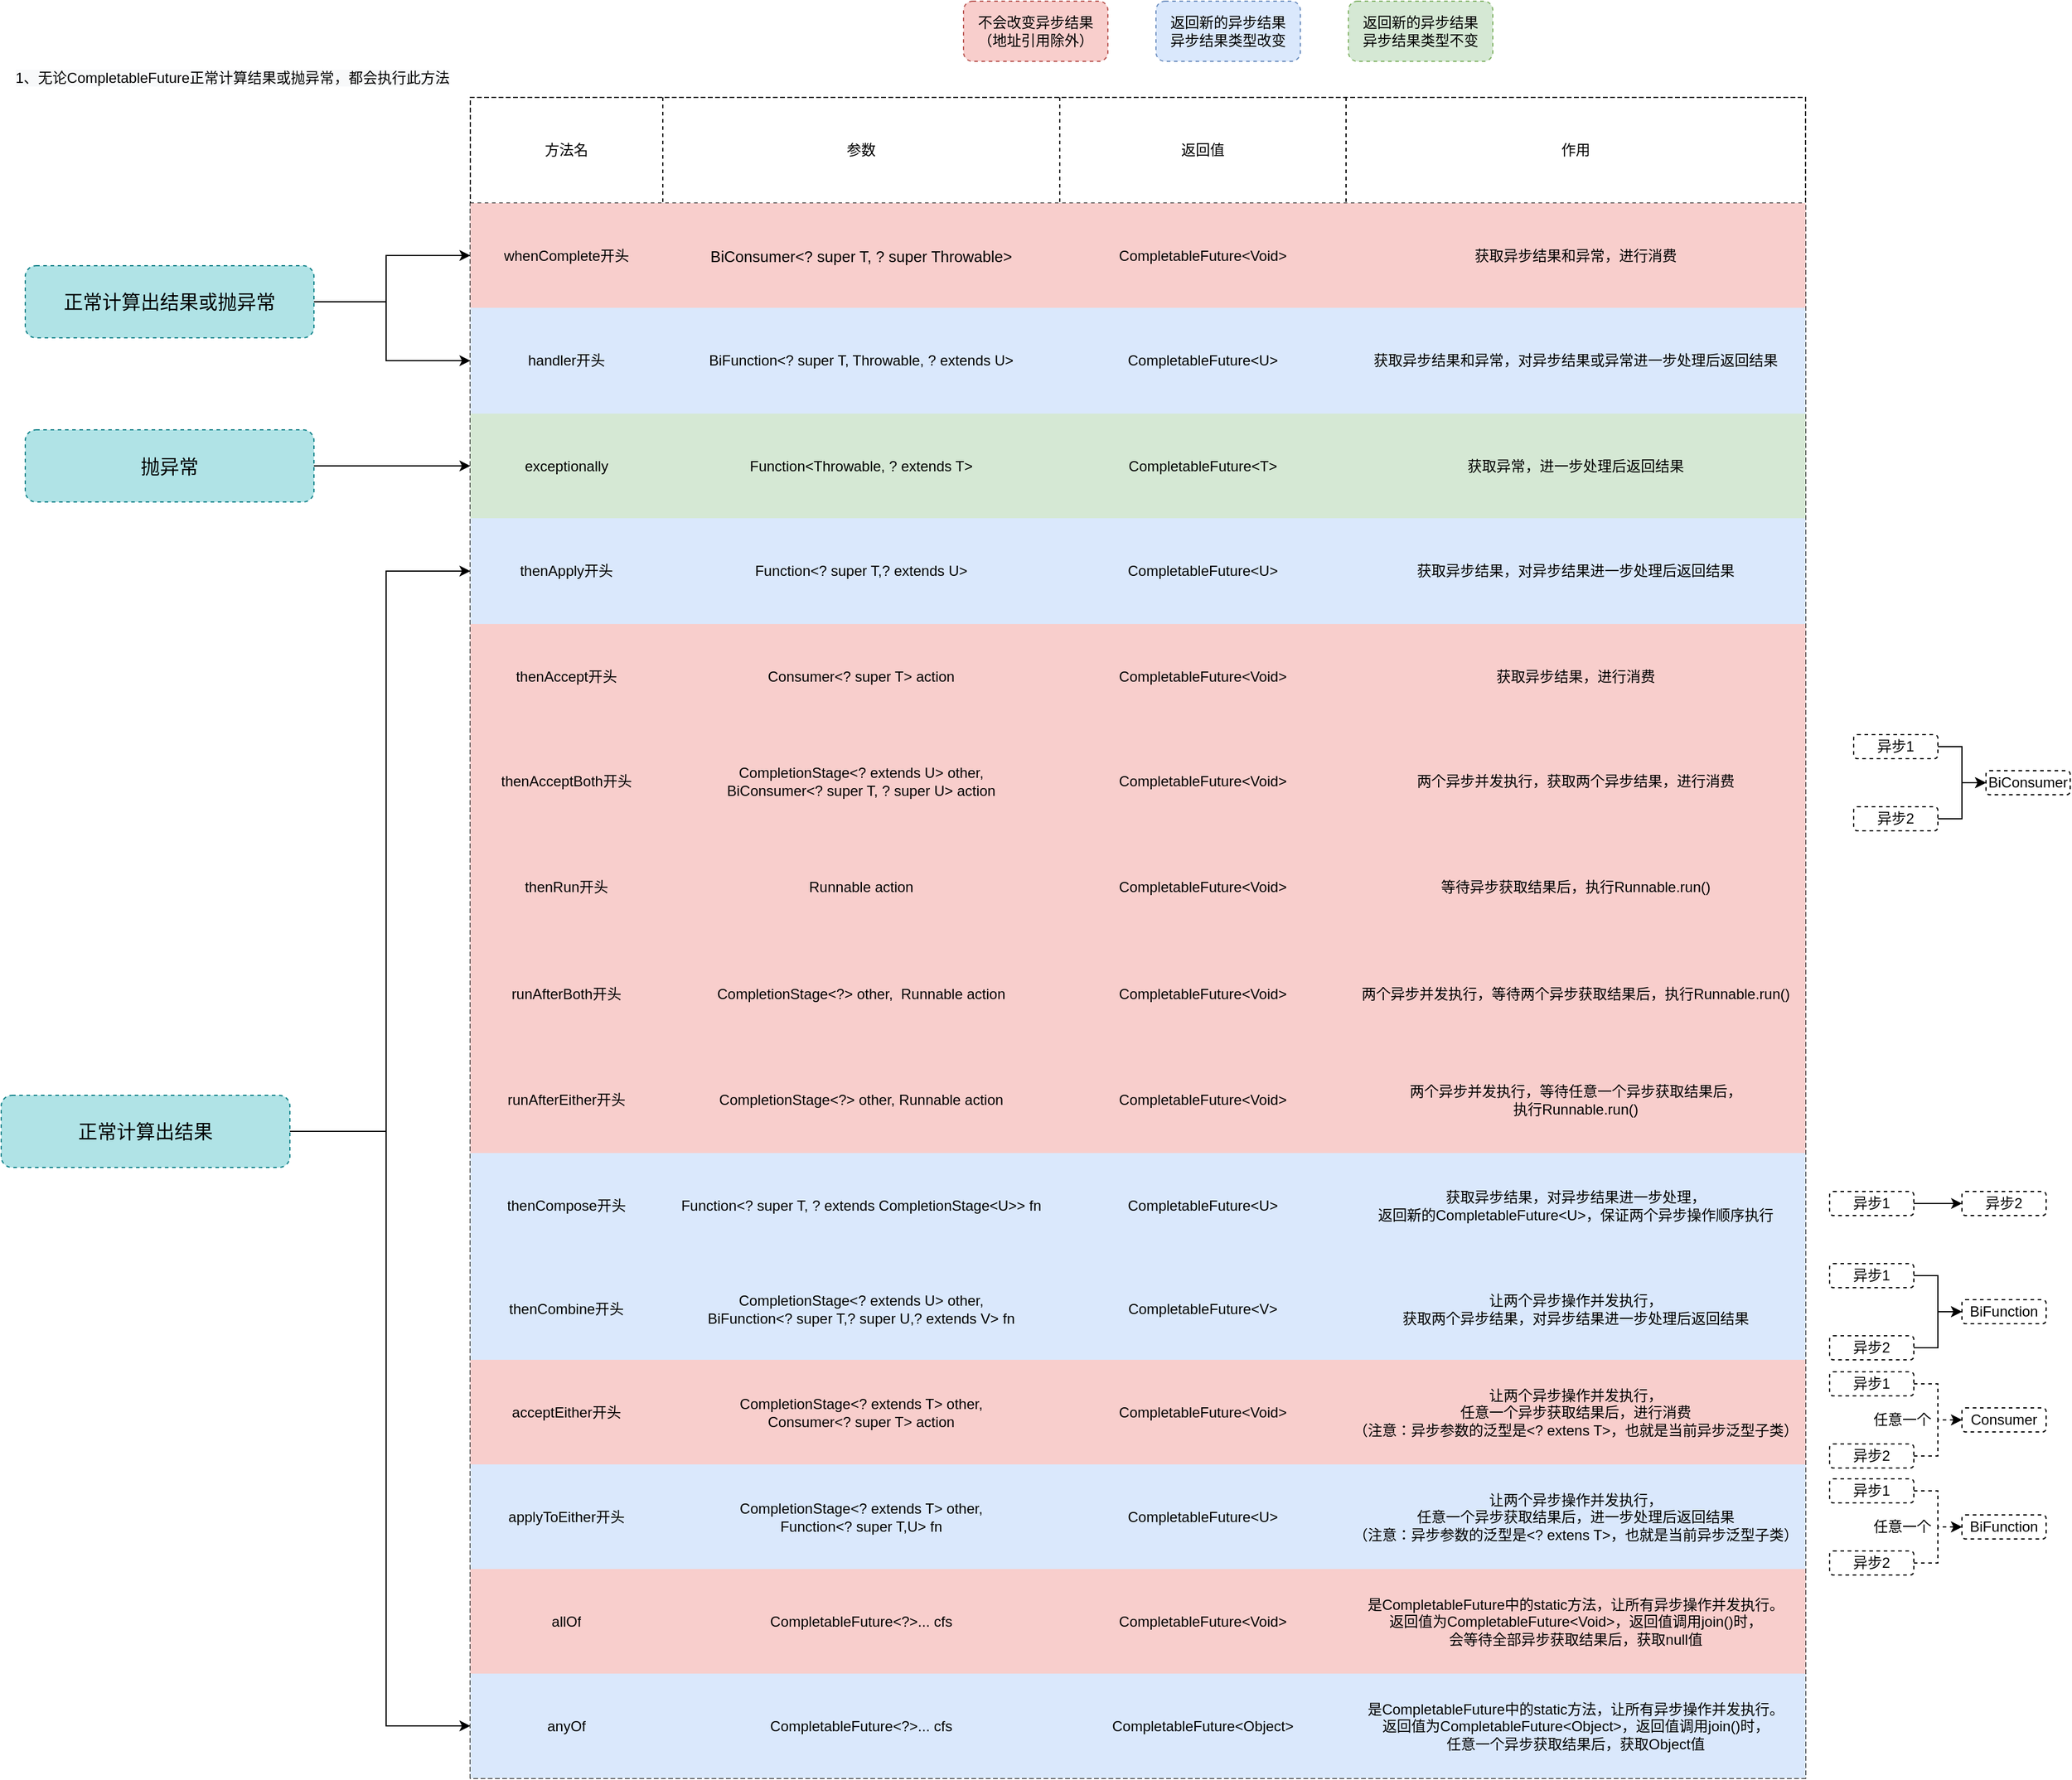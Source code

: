 <mxfile version="13.9.9" type="device"><diagram id="XU5h3LlIK4yDyjTbjw9j" name="第 1 页"><mxGraphModel dx="1865" dy="607" grid="1" gridSize="10" guides="1" tooltips="1" connect="1" arrows="1" fold="1" page="1" pageScale="1" pageWidth="827" pageHeight="1169" math="0" shadow="0"><root><mxCell id="0"/><mxCell id="1" parent="0"/><mxCell id="Uax1iDR4ZQQeGcCHYQV3-1" value="" style="shape=table;html=1;whiteSpace=wrap;startSize=0;container=1;collapsible=0;childLayout=tableLayout;dashed=1;" parent="1" vertex="1"><mxGeometry x="-370" y="110" width="1110" height="1398.0" as="geometry"/></mxCell><mxCell id="Uax1iDR4ZQQeGcCHYQV3-2" value="" style="shape=partialRectangle;html=1;whiteSpace=wrap;collapsible=0;dropTarget=0;pointerEvents=0;fillColor=none;top=0;left=0;bottom=0;right=0;points=[[0,0.5],[1,0.5]];portConstraint=eastwest;" parent="Uax1iDR4ZQQeGcCHYQV3-1" vertex="1"><mxGeometry width="1110" height="88" as="geometry"/></mxCell><mxCell id="Uax1iDR4ZQQeGcCHYQV3-3" value="方法名" style="shape=partialRectangle;html=1;whiteSpace=wrap;connectable=0;overflow=hidden;fillColor=none;top=0;left=0;bottom=0;right=0;" parent="Uax1iDR4ZQQeGcCHYQV3-2" vertex="1"><mxGeometry width="160" height="88" as="geometry"/></mxCell><mxCell id="Uax1iDR4ZQQeGcCHYQV3-4" value="参数" style="shape=partialRectangle;html=1;whiteSpace=wrap;connectable=0;overflow=hidden;fillColor=none;top=0;left=0;bottom=0;right=0;" parent="Uax1iDR4ZQQeGcCHYQV3-2" vertex="1"><mxGeometry x="160" width="330" height="88" as="geometry"/></mxCell><mxCell id="Uax1iDR4ZQQeGcCHYQV3-5" value="返回值" style="shape=partialRectangle;html=1;whiteSpace=wrap;connectable=0;overflow=hidden;fillColor=none;top=0;left=0;bottom=0;right=0;" parent="Uax1iDR4ZQQeGcCHYQV3-2" vertex="1"><mxGeometry x="490" width="238" height="88" as="geometry"/></mxCell><mxCell id="Uax1iDR4ZQQeGcCHYQV3-276" value="作用" style="shape=partialRectangle;html=1;whiteSpace=wrap;connectable=0;overflow=hidden;fillColor=none;top=0;left=0;bottom=0;right=0;" parent="Uax1iDR4ZQQeGcCHYQV3-2" vertex="1"><mxGeometry x="728" width="382" height="88" as="geometry"/></mxCell><mxCell id="Uax1iDR4ZQQeGcCHYQV3-7" value="" style="shape=partialRectangle;html=1;whiteSpace=wrap;collapsible=0;dropTarget=0;pointerEvents=0;fillColor=none;top=0;left=0;bottom=0;right=0;points=[[0,0.5],[1,0.5]];portConstraint=eastwest;" parent="Uax1iDR4ZQQeGcCHYQV3-1" vertex="1"><mxGeometry y="88" width="1110" height="87" as="geometry"/></mxCell><mxCell id="Uax1iDR4ZQQeGcCHYQV3-8" value="whenComplete开头" style="shape=partialRectangle;html=1;whiteSpace=wrap;connectable=0;overflow=hidden;fillColor=#f8cecc;top=0;left=0;bottom=0;right=0;strokeColor=#b85450;" parent="Uax1iDR4ZQQeGcCHYQV3-7" vertex="1"><mxGeometry width="160" height="87" as="geometry"/></mxCell><mxCell id="Uax1iDR4ZQQeGcCHYQV3-9" value="&lt;pre&gt;&lt;span style=&quot;font-size: 12.8px&quot;&gt;&lt;font face=&quot;Helvetica&quot;&gt;BiConsumer&amp;lt;? super T, ? super Throwable&amp;gt;&lt;/font&gt;&lt;/span&gt;&lt;span style=&quot;font-size: 9.6pt&quot;&gt;&lt;br&gt;&lt;/span&gt;&lt;/pre&gt;" style="shape=partialRectangle;html=1;whiteSpace=wrap;connectable=0;overflow=hidden;fillColor=#f8cecc;top=0;left=0;bottom=0;right=0;strokeColor=#b85450;" parent="Uax1iDR4ZQQeGcCHYQV3-7" vertex="1"><mxGeometry x="160" width="330" height="87" as="geometry"/></mxCell><mxCell id="Uax1iDR4ZQQeGcCHYQV3-10" value="CompletableFuture&amp;lt;Void&amp;gt;" style="shape=partialRectangle;html=1;whiteSpace=wrap;connectable=0;overflow=hidden;fillColor=#f8cecc;top=0;left=0;bottom=0;right=0;strokeColor=#b85450;" parent="Uax1iDR4ZQQeGcCHYQV3-7" vertex="1"><mxGeometry x="490" width="238" height="87" as="geometry"/></mxCell><mxCell id="Uax1iDR4ZQQeGcCHYQV3-277" value="获取异步结果和异常，进行消费" style="shape=partialRectangle;html=1;whiteSpace=wrap;connectable=0;overflow=hidden;fillColor=#f8cecc;top=0;left=0;bottom=0;right=0;strokeColor=#b85450;" parent="Uax1iDR4ZQQeGcCHYQV3-7" vertex="1"><mxGeometry x="728" width="382" height="87" as="geometry"/></mxCell><mxCell id="Uax1iDR4ZQQeGcCHYQV3-12" value="" style="shape=partialRectangle;html=1;whiteSpace=wrap;collapsible=0;dropTarget=0;pointerEvents=0;fillColor=none;top=0;left=0;bottom=0;right=0;points=[[0,0.5],[1,0.5]];portConstraint=eastwest;" parent="Uax1iDR4ZQQeGcCHYQV3-1" vertex="1"><mxGeometry y="175" width="1110" height="88" as="geometry"/></mxCell><mxCell id="Uax1iDR4ZQQeGcCHYQV3-13" value="handler开头" style="shape=partialRectangle;html=1;whiteSpace=wrap;connectable=0;overflow=hidden;fillColor=#dae8fc;top=0;left=0;bottom=0;right=0;strokeColor=#6c8ebf;" parent="Uax1iDR4ZQQeGcCHYQV3-12" vertex="1"><mxGeometry width="160" height="88" as="geometry"/></mxCell><mxCell id="Uax1iDR4ZQQeGcCHYQV3-14" value="BiFunction&amp;lt;? super T, Throwable, ? extends U&amp;gt;" style="shape=partialRectangle;html=1;whiteSpace=wrap;connectable=0;overflow=hidden;fillColor=#dae8fc;top=0;left=0;bottom=0;right=0;strokeColor=#6c8ebf;" parent="Uax1iDR4ZQQeGcCHYQV3-12" vertex="1"><mxGeometry x="160" width="330" height="88" as="geometry"/></mxCell><mxCell id="Uax1iDR4ZQQeGcCHYQV3-15" value="CompletableFuture&amp;lt;U&amp;gt;" style="shape=partialRectangle;html=1;whiteSpace=wrap;connectable=0;overflow=hidden;fillColor=#dae8fc;top=0;left=0;bottom=0;right=0;strokeColor=#6c8ebf;" parent="Uax1iDR4ZQQeGcCHYQV3-12" vertex="1"><mxGeometry x="490" width="238" height="88" as="geometry"/></mxCell><mxCell id="Uax1iDR4ZQQeGcCHYQV3-278" value="获取异步结果和异常，对异步结果或异常进一步处理后返回结果" style="shape=partialRectangle;html=1;whiteSpace=wrap;connectable=0;overflow=hidden;fillColor=#dae8fc;top=0;left=0;bottom=0;right=0;strokeColor=#6c8ebf;" parent="Uax1iDR4ZQQeGcCHYQV3-12" vertex="1"><mxGeometry x="728" width="382" height="88" as="geometry"/></mxCell><mxCell id="Uax1iDR4ZQQeGcCHYQV3-17" value="" style="shape=partialRectangle;html=1;whiteSpace=wrap;collapsible=0;dropTarget=0;pointerEvents=0;fillColor=none;top=0;left=0;bottom=0;right=0;points=[[0,0.5],[1,0.5]];portConstraint=eastwest;" parent="Uax1iDR4ZQQeGcCHYQV3-1" vertex="1"><mxGeometry y="263" width="1110" height="87" as="geometry"/></mxCell><mxCell id="Uax1iDR4ZQQeGcCHYQV3-18" value="exceptionally" style="shape=partialRectangle;html=1;whiteSpace=wrap;connectable=0;overflow=hidden;fillColor=#d5e8d4;top=0;left=0;bottom=0;right=0;strokeColor=#82b366;" parent="Uax1iDR4ZQQeGcCHYQV3-17" vertex="1"><mxGeometry width="160" height="87" as="geometry"/></mxCell><mxCell id="Uax1iDR4ZQQeGcCHYQV3-19" value="Function&amp;lt;Throwable, ? extends T&amp;gt;" style="shape=partialRectangle;html=1;whiteSpace=wrap;connectable=0;overflow=hidden;fillColor=#d5e8d4;top=0;left=0;bottom=0;right=0;strokeColor=#82b366;" parent="Uax1iDR4ZQQeGcCHYQV3-17" vertex="1"><mxGeometry x="160" width="330" height="87" as="geometry"/></mxCell><mxCell id="Uax1iDR4ZQQeGcCHYQV3-20" value="CompletableFuture&amp;lt;T&amp;gt;" style="shape=partialRectangle;html=1;whiteSpace=wrap;connectable=0;overflow=hidden;fillColor=#d5e8d4;top=0;left=0;bottom=0;right=0;strokeColor=#82b366;" parent="Uax1iDR4ZQQeGcCHYQV3-17" vertex="1"><mxGeometry x="490" width="238" height="87" as="geometry"/></mxCell><mxCell id="Uax1iDR4ZQQeGcCHYQV3-279" value="&lt;span&gt;获取异常，进一步处理后返回结果&lt;/span&gt;" style="shape=partialRectangle;html=1;whiteSpace=wrap;connectable=0;overflow=hidden;fillColor=#d5e8d4;top=0;left=0;bottom=0;right=0;strokeColor=#82b366;" parent="Uax1iDR4ZQQeGcCHYQV3-17" vertex="1"><mxGeometry x="728" width="382" height="87" as="geometry"/></mxCell><mxCell id="Uax1iDR4ZQQeGcCHYQV3-182" style="shape=partialRectangle;html=1;whiteSpace=wrap;collapsible=0;dropTarget=0;pointerEvents=0;fillColor=none;top=0;left=0;bottom=0;right=0;points=[[0,0.5],[1,0.5]];portConstraint=eastwest;" parent="Uax1iDR4ZQQeGcCHYQV3-1" vertex="1"><mxGeometry y="350" width="1110" height="88" as="geometry"/></mxCell><mxCell id="Uax1iDR4ZQQeGcCHYQV3-184" value="thenApply开头" style="shape=partialRectangle;html=1;whiteSpace=wrap;connectable=0;overflow=hidden;fillColor=#dae8fc;top=0;left=0;bottom=0;right=0;strokeColor=#6c8ebf;" parent="Uax1iDR4ZQQeGcCHYQV3-182" vertex="1"><mxGeometry width="160" height="88" as="geometry"/></mxCell><mxCell id="Uax1iDR4ZQQeGcCHYQV3-185" value="Function&amp;lt;? super T,? extends U&amp;gt;" style="shape=partialRectangle;html=1;whiteSpace=wrap;connectable=0;overflow=hidden;fillColor=#dae8fc;top=0;left=0;bottom=0;right=0;strokeColor=#6c8ebf;" parent="Uax1iDR4ZQQeGcCHYQV3-182" vertex="1"><mxGeometry x="160" width="330" height="88" as="geometry"/></mxCell><mxCell id="Uax1iDR4ZQQeGcCHYQV3-186" value="CompletableFuture&amp;lt;U&amp;gt;" style="shape=partialRectangle;html=1;whiteSpace=wrap;connectable=0;overflow=hidden;fillColor=#dae8fc;top=0;left=0;bottom=0;right=0;strokeColor=#6c8ebf;" parent="Uax1iDR4ZQQeGcCHYQV3-182" vertex="1"><mxGeometry x="490" width="238" height="88" as="geometry"/></mxCell><mxCell id="Uax1iDR4ZQQeGcCHYQV3-280" value="&lt;span&gt;获取异步结果，对异步结果进一步处理后返回结果&lt;/span&gt;" style="shape=partialRectangle;html=1;whiteSpace=wrap;connectable=0;overflow=hidden;fillColor=#dae8fc;top=0;left=0;bottom=0;right=0;strokeColor=#6c8ebf;" parent="Uax1iDR4ZQQeGcCHYQV3-182" vertex="1"><mxGeometry x="728" width="382" height="88" as="geometry"/></mxCell><mxCell id="Uax1iDR4ZQQeGcCHYQV3-188" style="shape=partialRectangle;html=1;whiteSpace=wrap;collapsible=0;dropTarget=0;pointerEvents=0;fillColor=none;top=0;left=0;bottom=0;right=0;points=[[0,0.5],[1,0.5]];portConstraint=eastwest;" parent="Uax1iDR4ZQQeGcCHYQV3-1" vertex="1"><mxGeometry y="438" width="1110" height="87" as="geometry"/></mxCell><mxCell id="Uax1iDR4ZQQeGcCHYQV3-190" value="thenAccept开头" style="shape=partialRectangle;html=1;whiteSpace=wrap;connectable=0;overflow=hidden;fillColor=#f8cecc;top=0;left=0;bottom=0;right=0;strokeColor=#b85450;" parent="Uax1iDR4ZQQeGcCHYQV3-188" vertex="1"><mxGeometry width="160" height="87" as="geometry"/></mxCell><mxCell id="Uax1iDR4ZQQeGcCHYQV3-191" value="Consumer&amp;lt;? super T&amp;gt; action" style="shape=partialRectangle;html=1;whiteSpace=wrap;connectable=0;overflow=hidden;fillColor=#f8cecc;top=0;left=0;bottom=0;right=0;strokeColor=#b85450;" parent="Uax1iDR4ZQQeGcCHYQV3-188" vertex="1"><mxGeometry x="160" width="330" height="87" as="geometry"/></mxCell><mxCell id="Uax1iDR4ZQQeGcCHYQV3-192" value="CompletableFuture&amp;lt;Void&amp;gt;" style="shape=partialRectangle;html=1;whiteSpace=wrap;connectable=0;overflow=hidden;fillColor=#f8cecc;top=0;left=0;bottom=0;right=0;strokeColor=#b85450;" parent="Uax1iDR4ZQQeGcCHYQV3-188" vertex="1"><mxGeometry x="490" width="238" height="87" as="geometry"/></mxCell><mxCell id="Uax1iDR4ZQQeGcCHYQV3-281" value="&lt;span&gt;获取异步结果，进行消费&lt;/span&gt;" style="shape=partialRectangle;html=1;whiteSpace=wrap;connectable=0;overflow=hidden;fillColor=#f8cecc;top=0;left=0;bottom=0;right=0;strokeColor=#b85450;" parent="Uax1iDR4ZQQeGcCHYQV3-188" vertex="1"><mxGeometry x="728" width="382" height="87" as="geometry"/></mxCell><mxCell id="Uax1iDR4ZQQeGcCHYQV3-27" value="" style="shape=partialRectangle;html=1;whiteSpace=wrap;collapsible=0;dropTarget=0;pointerEvents=0;fillColor=none;top=0;left=0;bottom=0;right=0;points=[[0,0.5],[1,0.5]];portConstraint=eastwest;" parent="Uax1iDR4ZQQeGcCHYQV3-1" vertex="1"><mxGeometry y="525" width="1110" height="88" as="geometry"/></mxCell><mxCell id="Uax1iDR4ZQQeGcCHYQV3-28" value="thenAcceptBoth开头" style="shape=partialRectangle;html=1;whiteSpace=wrap;connectable=0;overflow=hidden;fillColor=#f8cecc;top=0;left=0;bottom=0;right=0;strokeColor=#b85450;" parent="Uax1iDR4ZQQeGcCHYQV3-27" vertex="1"><mxGeometry width="160" height="88" as="geometry"/></mxCell><mxCell id="Uax1iDR4ZQQeGcCHYQV3-29" value="CompletionStage&amp;lt;? extends U&amp;gt; other, &lt;br&gt;BiConsumer&amp;lt;? super T, ? super U&amp;gt; action" style="shape=partialRectangle;html=1;whiteSpace=wrap;connectable=0;overflow=hidden;fillColor=#f8cecc;top=0;left=0;bottom=0;right=0;strokeColor=#b85450;" parent="Uax1iDR4ZQQeGcCHYQV3-27" vertex="1"><mxGeometry x="160" width="330" height="88" as="geometry"/></mxCell><mxCell id="Uax1iDR4ZQQeGcCHYQV3-30" value="CompletableFuture&amp;lt;Void&amp;gt;" style="shape=partialRectangle;html=1;whiteSpace=wrap;connectable=0;overflow=hidden;fillColor=#f8cecc;top=0;left=0;bottom=0;right=0;strokeColor=#b85450;" parent="Uax1iDR4ZQQeGcCHYQV3-27" vertex="1"><mxGeometry x="490" width="238" height="88" as="geometry"/></mxCell><mxCell id="Uax1iDR4ZQQeGcCHYQV3-282" value="两个异步并发执行，获取两个异步结果，进行消费" style="shape=partialRectangle;html=1;whiteSpace=wrap;connectable=0;overflow=hidden;fillColor=#f8cecc;top=0;left=0;bottom=0;right=0;strokeColor=#b85450;" parent="Uax1iDR4ZQQeGcCHYQV3-27" vertex="1"><mxGeometry x="728" width="382" height="88" as="geometry"/></mxCell><mxCell id="Uax1iDR4ZQQeGcCHYQV3-37" value="" style="shape=partialRectangle;html=1;whiteSpace=wrap;collapsible=0;dropTarget=0;pointerEvents=0;fillColor=none;top=0;left=0;bottom=0;right=0;points=[[0,0.5],[1,0.5]];portConstraint=eastwest;" parent="Uax1iDR4ZQQeGcCHYQV3-1" vertex="1"><mxGeometry y="613" width="1110" height="88" as="geometry"/></mxCell><mxCell id="Uax1iDR4ZQQeGcCHYQV3-38" value="thenRun开头" style="shape=partialRectangle;html=1;whiteSpace=wrap;connectable=0;overflow=hidden;fillColor=#f8cecc;top=0;left=0;bottom=0;right=0;strokeColor=#b85450;" parent="Uax1iDR4ZQQeGcCHYQV3-37" vertex="1"><mxGeometry width="160" height="88" as="geometry"/></mxCell><mxCell id="Uax1iDR4ZQQeGcCHYQV3-39" value="Runnable action" style="shape=partialRectangle;html=1;whiteSpace=wrap;connectable=0;overflow=hidden;fillColor=#f8cecc;top=0;left=0;bottom=0;right=0;strokeColor=#b85450;" parent="Uax1iDR4ZQQeGcCHYQV3-37" vertex="1"><mxGeometry x="160" width="330" height="88" as="geometry"/></mxCell><mxCell id="Uax1iDR4ZQQeGcCHYQV3-40" value="CompletableFuture&amp;lt;Void&amp;gt;" style="shape=partialRectangle;html=1;whiteSpace=wrap;connectable=0;overflow=hidden;fillColor=#f8cecc;top=0;left=0;bottom=0;right=0;strokeColor=#b85450;" parent="Uax1iDR4ZQQeGcCHYQV3-37" vertex="1"><mxGeometry x="490" width="238" height="88" as="geometry"/></mxCell><mxCell id="Uax1iDR4ZQQeGcCHYQV3-284" value="等待异步获取结果后，执行Runnable.run()" style="shape=partialRectangle;html=1;whiteSpace=wrap;connectable=0;overflow=hidden;fillColor=#f8cecc;top=0;left=0;bottom=0;right=0;strokeColor=#b85450;" parent="Uax1iDR4ZQQeGcCHYQV3-37" vertex="1"><mxGeometry x="728" width="382" height="88" as="geometry"/></mxCell><mxCell id="Uax1iDR4ZQQeGcCHYQV3-891" style="shape=partialRectangle;html=1;whiteSpace=wrap;collapsible=0;dropTarget=0;pointerEvents=0;fillColor=none;top=0;left=0;bottom=0;right=0;points=[[0,0.5],[1,0.5]];portConstraint=eastwest;" parent="Uax1iDR4ZQQeGcCHYQV3-1" vertex="1"><mxGeometry y="701" width="1110" height="89" as="geometry"/></mxCell><mxCell id="Uax1iDR4ZQQeGcCHYQV3-892" value="runAfterBoth开头" style="shape=partialRectangle;html=1;whiteSpace=wrap;connectable=0;overflow=hidden;fillColor=#f8cecc;top=0;left=0;bottom=0;right=0;strokeColor=#b85450;" parent="Uax1iDR4ZQQeGcCHYQV3-891" vertex="1"><mxGeometry width="160" height="89" as="geometry"/></mxCell><mxCell id="Uax1iDR4ZQQeGcCHYQV3-893" value="CompletionStage&amp;lt;?&amp;gt; other,&amp;nbsp; Runnable action" style="shape=partialRectangle;html=1;whiteSpace=wrap;connectable=0;overflow=hidden;fillColor=#f8cecc;top=0;left=0;bottom=0;right=0;strokeColor=#b85450;" parent="Uax1iDR4ZQQeGcCHYQV3-891" vertex="1"><mxGeometry x="160" width="330" height="89" as="geometry"/></mxCell><mxCell id="Uax1iDR4ZQQeGcCHYQV3-894" value="&lt;span&gt;CompletableFuture&amp;lt;Void&amp;gt;&lt;/span&gt;" style="shape=partialRectangle;html=1;whiteSpace=wrap;connectable=0;overflow=hidden;fillColor=#f8cecc;top=0;left=0;bottom=0;right=0;strokeColor=#b85450;" parent="Uax1iDR4ZQQeGcCHYQV3-891" vertex="1"><mxGeometry x="490" width="238" height="89" as="geometry"/></mxCell><mxCell id="Uax1iDR4ZQQeGcCHYQV3-895" value="两个异步并发执行，等待两个异步获取结果后，执行Runnable.run()" style="shape=partialRectangle;html=1;whiteSpace=wrap;connectable=0;overflow=hidden;fillColor=#f8cecc;top=0;left=0;bottom=0;right=0;strokeColor=#b85450;" parent="Uax1iDR4ZQQeGcCHYQV3-891" vertex="1"><mxGeometry x="728" width="382" height="89" as="geometry"/></mxCell><mxCell id="Uax1iDR4ZQQeGcCHYQV3-896" style="shape=partialRectangle;html=1;whiteSpace=wrap;collapsible=0;dropTarget=0;pointerEvents=0;fillColor=none;top=0;left=0;bottom=0;right=0;points=[[0,0.5],[1,0.5]];portConstraint=eastwest;" parent="Uax1iDR4ZQQeGcCHYQV3-1" vertex="1"><mxGeometry y="790" width="1110" height="88" as="geometry"/></mxCell><mxCell id="Uax1iDR4ZQQeGcCHYQV3-897" value="&lt;span&gt;runAfterEither开头&lt;/span&gt;" style="shape=partialRectangle;html=1;whiteSpace=wrap;connectable=0;overflow=hidden;fillColor=#f8cecc;top=0;left=0;bottom=0;right=0;strokeColor=#b85450;" parent="Uax1iDR4ZQQeGcCHYQV3-896" vertex="1"><mxGeometry width="160" height="88" as="geometry"/></mxCell><mxCell id="Uax1iDR4ZQQeGcCHYQV3-898" value="CompletionStage&amp;lt;?&amp;gt; other, Runnable action" style="shape=partialRectangle;html=1;whiteSpace=wrap;connectable=0;overflow=hidden;fillColor=#f8cecc;top=0;left=0;bottom=0;right=0;strokeColor=#b85450;" parent="Uax1iDR4ZQQeGcCHYQV3-896" vertex="1"><mxGeometry x="160" width="330" height="88" as="geometry"/></mxCell><mxCell id="Uax1iDR4ZQQeGcCHYQV3-899" value="&lt;span&gt;CompletableFuture&amp;lt;Void&amp;gt;&lt;/span&gt;" style="shape=partialRectangle;html=1;whiteSpace=wrap;connectable=0;overflow=hidden;fillColor=#f8cecc;top=0;left=0;bottom=0;right=0;strokeColor=#b85450;" parent="Uax1iDR4ZQQeGcCHYQV3-896" vertex="1"><mxGeometry x="490" width="238" height="88" as="geometry"/></mxCell><mxCell id="Uax1iDR4ZQQeGcCHYQV3-900" value="两个异步并发执行，等待任意一个异步获取结果后，&lt;br&gt;执行Runnable.run()" style="shape=partialRectangle;html=1;whiteSpace=wrap;connectable=0;overflow=hidden;fillColor=#f8cecc;top=0;left=0;bottom=0;right=0;strokeColor=#b85450;" parent="Uax1iDR4ZQQeGcCHYQV3-896" vertex="1"><mxGeometry x="728" width="382" height="88" as="geometry"/></mxCell><mxCell id="Uax1iDR4ZQQeGcCHYQV3-22" value="" style="shape=partialRectangle;html=1;whiteSpace=wrap;collapsible=0;dropTarget=0;pointerEvents=0;fillColor=none;top=0;left=0;bottom=0;right=0;points=[[0,0.5],[1,0.5]];portConstraint=eastwest;" parent="Uax1iDR4ZQQeGcCHYQV3-1" vertex="1"><mxGeometry y="878" width="1110" height="87" as="geometry"/></mxCell><mxCell id="Uax1iDR4ZQQeGcCHYQV3-23" value="thenCompose开头" style="shape=partialRectangle;html=1;whiteSpace=wrap;connectable=0;overflow=hidden;fillColor=#dae8fc;top=0;left=0;bottom=0;right=0;strokeColor=#6c8ebf;" parent="Uax1iDR4ZQQeGcCHYQV3-22" vertex="1"><mxGeometry width="160" height="87" as="geometry"/></mxCell><mxCell id="Uax1iDR4ZQQeGcCHYQV3-24" value="Function&amp;lt;? super T, ? extends CompletionStage&amp;lt;U&amp;gt;&amp;gt; fn" style="shape=partialRectangle;html=1;whiteSpace=wrap;connectable=0;overflow=hidden;fillColor=#dae8fc;top=0;left=0;bottom=0;right=0;strokeColor=#6c8ebf;" parent="Uax1iDR4ZQQeGcCHYQV3-22" vertex="1"><mxGeometry x="160" width="330" height="87" as="geometry"/></mxCell><mxCell id="Uax1iDR4ZQQeGcCHYQV3-25" value="CompletableFuture&amp;lt;U&amp;gt;" style="shape=partialRectangle;html=1;whiteSpace=wrap;connectable=0;overflow=hidden;fillColor=#dae8fc;top=0;left=0;bottom=0;right=0;strokeColor=#6c8ebf;" parent="Uax1iDR4ZQQeGcCHYQV3-22" vertex="1"><mxGeometry x="490" width="238" height="87" as="geometry"/></mxCell><mxCell id="Uax1iDR4ZQQeGcCHYQV3-285" value="&lt;span&gt;获取异步结果，对异步结果进一步处理，&lt;br&gt;返回新的CompletableFuture&amp;lt;U&amp;gt;，保证两个异步操作顺序执行&lt;br&gt;&lt;/span&gt;" style="shape=partialRectangle;html=1;whiteSpace=wrap;connectable=0;overflow=hidden;fillColor=#dae8fc;top=0;left=0;bottom=0;right=0;strokeColor=#6c8ebf;" parent="Uax1iDR4ZQQeGcCHYQV3-22" vertex="1"><mxGeometry x="728" width="382" height="87" as="geometry"/></mxCell><mxCell id="Uax1iDR4ZQQeGcCHYQV3-42" value="" style="shape=partialRectangle;html=1;whiteSpace=wrap;collapsible=0;dropTarget=0;pointerEvents=0;fillColor=#dae8fc;top=0;left=0;bottom=0;right=0;points=[[0,0.5],[1,0.5]];portConstraint=eastwest;strokeColor=#6c8ebf;" parent="Uax1iDR4ZQQeGcCHYQV3-1" vertex="1"><mxGeometry y="965" width="1110" height="85" as="geometry"/></mxCell><mxCell id="Uax1iDR4ZQQeGcCHYQV3-43" value="thenCombine开头" style="shape=partialRectangle;html=1;whiteSpace=wrap;connectable=0;overflow=hidden;top=0;left=0;bottom=0;right=0;fillColor=#DAE8FC;strokeWidth=1;strokeColor=none;" parent="Uax1iDR4ZQQeGcCHYQV3-42" vertex="1"><mxGeometry width="160" height="85" as="geometry"/></mxCell><mxCell id="Uax1iDR4ZQQeGcCHYQV3-44" value="CompletionStage&amp;lt;? extends U&amp;gt; other, &lt;br&gt;BiFunction&amp;lt;? super T,? super U,? extends V&amp;gt; fn" style="shape=partialRectangle;html=1;whiteSpace=wrap;connectable=0;overflow=hidden;top=0;left=0;bottom=0;right=0;fillColor=#DAE8FC;strokeColor=#6C8EBF;" parent="Uax1iDR4ZQQeGcCHYQV3-42" vertex="1"><mxGeometry x="160" width="330" height="85" as="geometry"/></mxCell><mxCell id="Uax1iDR4ZQQeGcCHYQV3-45" value="CompletableFuture&lt;span&gt;&amp;lt;V&amp;gt;&lt;/span&gt;" style="shape=partialRectangle;html=1;whiteSpace=wrap;connectable=0;overflow=hidden;top=0;left=0;bottom=0;right=0;fillColor=#DAE8FC;strokeColor=#6C8EBF;" parent="Uax1iDR4ZQQeGcCHYQV3-42" vertex="1"><mxGeometry x="490" width="238" height="85" as="geometry"/></mxCell><mxCell id="Uax1iDR4ZQQeGcCHYQV3-286" value="让两个异步操作并发执行，&lt;br&gt;获取两个异步结果，对异步结果进一步处理后返回结果" style="shape=partialRectangle;html=1;whiteSpace=wrap;connectable=0;overflow=hidden;top=0;left=0;bottom=0;right=0;fillColor=#DAE8FC;strokeColor=#6C8EBF;" parent="Uax1iDR4ZQQeGcCHYQV3-42" vertex="1"><mxGeometry x="728" width="382" height="85" as="geometry"/></mxCell><mxCell id="Uax1iDR4ZQQeGcCHYQV3-47" style="shape=partialRectangle;html=1;whiteSpace=wrap;collapsible=0;dropTarget=0;pointerEvents=0;fillColor=none;top=0;left=0;bottom=0;right=0;points=[[0,0.5],[1,0.5]];portConstraint=eastwest;" parent="Uax1iDR4ZQQeGcCHYQV3-1" vertex="1"><mxGeometry y="1050" width="1110" height="87" as="geometry"/></mxCell><mxCell id="Uax1iDR4ZQQeGcCHYQV3-48" value="acceptEither开头" style="shape=partialRectangle;html=1;whiteSpace=wrap;connectable=0;overflow=hidden;fillColor=#f8cecc;top=0;left=0;bottom=0;right=0;strokeColor=#b85450;" parent="Uax1iDR4ZQQeGcCHYQV3-47" vertex="1"><mxGeometry width="160" height="87" as="geometry"/></mxCell><mxCell id="Uax1iDR4ZQQeGcCHYQV3-49" value="CompletionStage&amp;lt;? extends T&amp;gt; other, &lt;br&gt;Consumer&amp;lt;? super T&amp;gt; action" style="shape=partialRectangle;html=1;whiteSpace=wrap;connectable=0;overflow=hidden;fillColor=#f8cecc;top=0;left=0;bottom=0;right=0;strokeColor=#b85450;" parent="Uax1iDR4ZQQeGcCHYQV3-47" vertex="1"><mxGeometry x="160" width="330" height="87" as="geometry"/></mxCell><mxCell id="Uax1iDR4ZQQeGcCHYQV3-50" value="CompletableFuture&amp;lt;Void&amp;gt;" style="shape=partialRectangle;html=1;whiteSpace=wrap;connectable=0;overflow=hidden;fillColor=#f8cecc;top=0;left=0;bottom=0;right=0;strokeColor=#b85450;" parent="Uax1iDR4ZQQeGcCHYQV3-47" vertex="1"><mxGeometry x="490" width="238" height="87" as="geometry"/></mxCell><mxCell id="Uax1iDR4ZQQeGcCHYQV3-287" value="让两个异步操作并发执行，&lt;br&gt;任意一个异步获取结果后，进行消费&lt;br&gt;（注意：异步参数的泛型是&amp;lt;? extens T&amp;gt;，也就是当前异步泛型子类）" style="shape=partialRectangle;html=1;whiteSpace=wrap;connectable=0;overflow=hidden;fillColor=#f8cecc;top=0;left=0;bottom=0;right=0;strokeColor=#b85450;" parent="Uax1iDR4ZQQeGcCHYQV3-47" vertex="1"><mxGeometry x="728" width="382" height="87" as="geometry"/></mxCell><mxCell id="Uax1iDR4ZQQeGcCHYQV3-863" style="shape=partialRectangle;html=1;whiteSpace=wrap;collapsible=0;dropTarget=0;pointerEvents=0;fillColor=none;top=0;left=0;bottom=0;right=0;points=[[0,0.5],[1,0.5]];portConstraint=eastwest;" parent="Uax1iDR4ZQQeGcCHYQV3-1" vertex="1"><mxGeometry y="1137" width="1110" height="87" as="geometry"/></mxCell><mxCell id="Uax1iDR4ZQQeGcCHYQV3-864" value="applyToEither开头" style="shape=partialRectangle;html=1;whiteSpace=wrap;connectable=0;overflow=hidden;fillColor=#dae8fc;top=0;left=0;bottom=0;right=0;strokeColor=#6c8ebf;" parent="Uax1iDR4ZQQeGcCHYQV3-863" vertex="1"><mxGeometry width="160" height="87" as="geometry"/></mxCell><mxCell id="Uax1iDR4ZQQeGcCHYQV3-865" value="CompletionStage&amp;lt;? extends T&amp;gt; other, &lt;br&gt;Function&amp;lt;? super T,U&amp;gt; fn" style="shape=partialRectangle;html=1;whiteSpace=wrap;connectable=0;overflow=hidden;fillColor=#dae8fc;top=0;left=0;bottom=0;right=0;strokeColor=#6c8ebf;" parent="Uax1iDR4ZQQeGcCHYQV3-863" vertex="1"><mxGeometry x="160" width="330" height="87" as="geometry"/></mxCell><mxCell id="Uax1iDR4ZQQeGcCHYQV3-866" value="CompletableFuture&amp;lt;U&amp;gt;" style="shape=partialRectangle;html=1;whiteSpace=wrap;connectable=0;overflow=hidden;fillColor=#dae8fc;top=0;left=0;bottom=0;right=0;strokeColor=#6c8ebf;" parent="Uax1iDR4ZQQeGcCHYQV3-863" vertex="1"><mxGeometry x="490" width="238" height="87" as="geometry"/></mxCell><mxCell id="Uax1iDR4ZQQeGcCHYQV3-867" value="&lt;span&gt;让两个异步操作并发执行，&lt;/span&gt;&lt;br&gt;&lt;span&gt;任意一个异步获取结果后，进一步处理后返回结果&lt;/span&gt;&lt;br&gt;&lt;span&gt;（注意：异步参数的泛型是&amp;lt;? extens T&amp;gt;，也就是当前异步泛型子类）&lt;/span&gt;" style="shape=partialRectangle;html=1;whiteSpace=wrap;connectable=0;overflow=hidden;fillColor=#dae8fc;top=0;left=0;bottom=0;right=0;strokeColor=#6c8ebf;" parent="Uax1iDR4ZQQeGcCHYQV3-863" vertex="1"><mxGeometry x="728" width="382" height="87" as="geometry"/></mxCell><mxCell id="Uax1iDR4ZQQeGcCHYQV3-901" style="shape=partialRectangle;html=1;whiteSpace=wrap;collapsible=0;dropTarget=0;pointerEvents=0;fillColor=none;top=0;left=0;bottom=0;right=0;points=[[0,0.5],[1,0.5]];portConstraint=eastwest;" parent="Uax1iDR4ZQQeGcCHYQV3-1" vertex="1"><mxGeometry y="1224" width="1110" height="87" as="geometry"/></mxCell><mxCell id="Uax1iDR4ZQQeGcCHYQV3-902" value="allOf" style="shape=partialRectangle;html=1;whiteSpace=wrap;connectable=0;overflow=hidden;fillColor=#f8cecc;top=0;left=0;bottom=0;right=0;strokeColor=#b85450;" parent="Uax1iDR4ZQQeGcCHYQV3-901" vertex="1"><mxGeometry width="160" height="87" as="geometry"/></mxCell><mxCell id="Uax1iDR4ZQQeGcCHYQV3-903" value="CompletableFuture&amp;lt;?&amp;gt;... cfs" style="shape=partialRectangle;html=1;whiteSpace=wrap;connectable=0;overflow=hidden;fillColor=#f8cecc;top=0;left=0;bottom=0;right=0;strokeColor=#b85450;" parent="Uax1iDR4ZQQeGcCHYQV3-901" vertex="1"><mxGeometry x="160" width="330" height="87" as="geometry"/></mxCell><mxCell id="Uax1iDR4ZQQeGcCHYQV3-904" value="&lt;span&gt;CompletableFuture&amp;lt;Void&amp;gt;&lt;/span&gt;" style="shape=partialRectangle;html=1;whiteSpace=wrap;connectable=0;overflow=hidden;fillColor=#f8cecc;top=0;left=0;bottom=0;right=0;strokeColor=#b85450;" parent="Uax1iDR4ZQQeGcCHYQV3-901" vertex="1"><mxGeometry x="490" width="238" height="87" as="geometry"/></mxCell><mxCell id="Uax1iDR4ZQQeGcCHYQV3-905" value="是CompletableFuture中的static方法，让所有异步操作并发执行。&lt;br&gt;返回值为CompletableFuture&amp;lt;Void&amp;gt;，返回值调用join()时，&lt;br&gt;会等待全部异步获取结果后，获取null值" style="shape=partialRectangle;html=1;whiteSpace=wrap;connectable=0;overflow=hidden;fillColor=#f8cecc;top=0;left=0;bottom=0;right=0;strokeColor=#b85450;" parent="Uax1iDR4ZQQeGcCHYQV3-901" vertex="1"><mxGeometry x="728" width="382" height="87" as="geometry"/></mxCell><mxCell id="Uax1iDR4ZQQeGcCHYQV3-906" style="shape=partialRectangle;html=1;whiteSpace=wrap;collapsible=0;dropTarget=0;pointerEvents=0;fillColor=none;top=0;left=0;bottom=0;right=0;points=[[0,0.5],[1,0.5]];portConstraint=eastwest;" parent="Uax1iDR4ZQQeGcCHYQV3-1" vertex="1"><mxGeometry y="1311" width="1110" height="87" as="geometry"/></mxCell><mxCell id="Uax1iDR4ZQQeGcCHYQV3-907" value="anyOf" style="shape=partialRectangle;html=1;whiteSpace=wrap;connectable=0;overflow=hidden;fillColor=#dae8fc;top=0;left=0;bottom=0;right=0;strokeColor=#6c8ebf;" parent="Uax1iDR4ZQQeGcCHYQV3-906" vertex="1"><mxGeometry width="160" height="87" as="geometry"/></mxCell><mxCell id="Uax1iDR4ZQQeGcCHYQV3-908" value="&lt;span&gt;CompletableFuture&amp;lt;?&amp;gt;... cfs&lt;/span&gt;" style="shape=partialRectangle;html=1;whiteSpace=wrap;connectable=0;overflow=hidden;fillColor=#dae8fc;top=0;left=0;bottom=0;right=0;strokeColor=#6c8ebf;" parent="Uax1iDR4ZQQeGcCHYQV3-906" vertex="1"><mxGeometry x="160" width="330" height="87" as="geometry"/></mxCell><mxCell id="Uax1iDR4ZQQeGcCHYQV3-909" value="&lt;span&gt;CompletableFuture&amp;lt;Object&amp;gt;&lt;/span&gt;" style="shape=partialRectangle;html=1;whiteSpace=wrap;connectable=0;overflow=hidden;fillColor=#dae8fc;top=0;left=0;bottom=0;right=0;strokeColor=#6c8ebf;" parent="Uax1iDR4ZQQeGcCHYQV3-906" vertex="1"><mxGeometry x="490" width="238" height="87" as="geometry"/></mxCell><mxCell id="Uax1iDR4ZQQeGcCHYQV3-910" value="&lt;span&gt;是CompletableFuture中的static方法，让所有异步操作并发执行。&lt;/span&gt;&lt;br&gt;&lt;span&gt;返回值为CompletableFuture&amp;lt;Object&amp;gt;，返回值调用join()时，&lt;/span&gt;&lt;br&gt;&lt;span&gt;任意一个异步获取结果后，获取Object值&lt;/span&gt;" style="shape=partialRectangle;html=1;whiteSpace=wrap;connectable=0;overflow=hidden;fillColor=#dae8fc;top=0;left=0;bottom=0;right=0;strokeColor=#6c8ebf;" parent="Uax1iDR4ZQQeGcCHYQV3-906" vertex="1"><mxGeometry x="728" width="382" height="87" as="geometry"/></mxCell><mxCell id="Uax1iDR4ZQQeGcCHYQV3-288" value="&lt;span style=&quot;color: rgb(0, 0, 0); font-family: helvetica; font-size: 12px; font-style: normal; font-weight: 400; letter-spacing: normal; text-align: center; text-indent: 0px; text-transform: none; word-spacing: 0px; background-color: rgb(248, 249, 250); display: inline; float: none;&quot;&gt;1、无论CompletableFuture正常计算结果或抛异常，都会执行此方法&lt;/span&gt;" style="text;whiteSpace=wrap;html=1;" parent="1" vertex="1"><mxGeometry x="-750" y="80" width="390" height="30" as="geometry"/></mxCell><mxCell id="Uax1iDR4ZQQeGcCHYQV3-292" style="edgeStyle=orthogonalEdgeStyle;rounded=0;orthogonalLoop=1;jettySize=auto;html=1;entryX=0;entryY=0.5;entryDx=0;entryDy=0;" parent="1" source="Uax1iDR4ZQQeGcCHYQV3-289" target="Uax1iDR4ZQQeGcCHYQV3-7" edge="1"><mxGeometry relative="1" as="geometry"><Array as="points"><mxPoint x="-440" y="280"/><mxPoint x="-440" y="242"/></Array></mxGeometry></mxCell><mxCell id="Uax1iDR4ZQQeGcCHYQV3-293" style="edgeStyle=orthogonalEdgeStyle;rounded=0;orthogonalLoop=1;jettySize=auto;html=1;entryX=0;entryY=0.5;entryDx=0;entryDy=0;" parent="1" source="Uax1iDR4ZQQeGcCHYQV3-289" target="Uax1iDR4ZQQeGcCHYQV3-12" edge="1"><mxGeometry relative="1" as="geometry"><Array as="points"><mxPoint x="-440" y="280"/><mxPoint x="-440" y="329"/></Array></mxGeometry></mxCell><mxCell id="Uax1iDR4ZQQeGcCHYQV3-289" value="&lt;font style=&quot;font-size: 16px&quot;&gt;正&lt;font style=&quot;font-size: 16px&quot;&gt;常计算出结果或抛异常&lt;/font&gt;&lt;/font&gt;" style="rounded=1;whiteSpace=wrap;html=1;dashed=1;strokeColor=#0e8088;fillColor=#b0e3e6;" parent="1" vertex="1"><mxGeometry x="-740" y="250" width="240" height="60" as="geometry"/></mxCell><mxCell id="Uax1iDR4ZQQeGcCHYQV3-295" style="edgeStyle=orthogonalEdgeStyle;rounded=0;orthogonalLoop=1;jettySize=auto;html=1;entryX=0;entryY=0.5;entryDx=0;entryDy=0;" parent="1" source="Uax1iDR4ZQQeGcCHYQV3-294" target="Uax1iDR4ZQQeGcCHYQV3-17" edge="1"><mxGeometry relative="1" as="geometry"/></mxCell><mxCell id="Uax1iDR4ZQQeGcCHYQV3-294" value="&lt;font style=&quot;font-size: 16px&quot;&gt;抛异常&lt;/font&gt;" style="rounded=1;whiteSpace=wrap;html=1;dashed=1;strokeColor=#0e8088;fillColor=#b0e3e6;" parent="1" vertex="1"><mxGeometry x="-740" y="386.5" width="240" height="60" as="geometry"/></mxCell><mxCell id="Uax1iDR4ZQQeGcCHYQV3-298" style="edgeStyle=orthogonalEdgeStyle;rounded=0;orthogonalLoop=1;jettySize=auto;html=1;entryX=0;entryY=0.5;entryDx=0;entryDy=0;" parent="1" source="Uax1iDR4ZQQeGcCHYQV3-297" target="Uax1iDR4ZQQeGcCHYQV3-182" edge="1"><mxGeometry relative="1" as="geometry"><Array as="points"><mxPoint x="-440" y="970"/><mxPoint x="-440" y="504"/></Array></mxGeometry></mxCell><mxCell id="Uax1iDR4ZQQeGcCHYQV3-1153" style="edgeStyle=orthogonalEdgeStyle;rounded=0;orthogonalLoop=1;jettySize=auto;html=1;entryX=0;entryY=0.5;entryDx=0;entryDy=0;" parent="1" source="Uax1iDR4ZQQeGcCHYQV3-297" target="Uax1iDR4ZQQeGcCHYQV3-906" edge="1"><mxGeometry relative="1" as="geometry"><Array as="points"><mxPoint x="-440" y="970"/><mxPoint x="-440" y="1465"/></Array></mxGeometry></mxCell><mxCell id="Uax1iDR4ZQQeGcCHYQV3-297" value="&lt;font style=&quot;font-size: 16px&quot;&gt;正常计算出结果&lt;/font&gt;" style="rounded=1;whiteSpace=wrap;html=1;dashed=1;strokeColor=#0e8088;fillColor=#b0e3e6;" parent="1" vertex="1"><mxGeometry x="-760" y="940" width="240" height="60" as="geometry"/></mxCell><mxCell id="Uax1iDR4ZQQeGcCHYQV3-664" value="不会改变异步结果&lt;br&gt;（地址引用除外）" style="rounded=1;whiteSpace=wrap;html=1;dashed=1;strokeColor=#b85450;fillColor=#f8cecc;" parent="1" vertex="1"><mxGeometry x="40" y="30" width="120" height="50" as="geometry"/></mxCell><mxCell id="Uax1iDR4ZQQeGcCHYQV3-665" value="返回新的异步结果&lt;br&gt;异步结果类型改变" style="rounded=1;whiteSpace=wrap;html=1;dashed=1;strokeColor=#6c8ebf;fillColor=#dae8fc;" parent="1" vertex="1"><mxGeometry x="200" y="30" width="120" height="50" as="geometry"/></mxCell><mxCell id="Uax1iDR4ZQQeGcCHYQV3-666" value="返回新的异步结果&lt;br&gt;异步结果类型不变" style="rounded=1;whiteSpace=wrap;html=1;dashed=1;strokeColor=#82b366;fillColor=#d5e8d4;" parent="1" vertex="1"><mxGeometry x="360" y="30" width="120" height="50" as="geometry"/></mxCell><mxCell id="Uax1iDR4ZQQeGcCHYQV3-673" style="edgeStyle=orthogonalEdgeStyle;rounded=0;orthogonalLoop=1;jettySize=auto;html=1;entryX=0;entryY=0.5;entryDx=0;entryDy=0;" parent="1" source="Uax1iDR4ZQQeGcCHYQV3-669" target="Uax1iDR4ZQQeGcCHYQV3-671" edge="1"><mxGeometry relative="1" as="geometry"/></mxCell><mxCell id="Uax1iDR4ZQQeGcCHYQV3-669" value="异步1" style="rounded=1;whiteSpace=wrap;html=1;dashed=1;strokeColor=#000000;" parent="1" vertex="1"><mxGeometry x="760" y="1080" width="70" height="20" as="geometry"/></mxCell><mxCell id="Uax1iDR4ZQQeGcCHYQV3-674" style="edgeStyle=orthogonalEdgeStyle;rounded=0;orthogonalLoop=1;jettySize=auto;html=1;entryX=0;entryY=0.5;entryDx=0;entryDy=0;" parent="1" source="Uax1iDR4ZQQeGcCHYQV3-670" target="Uax1iDR4ZQQeGcCHYQV3-671" edge="1"><mxGeometry relative="1" as="geometry"/></mxCell><mxCell id="Uax1iDR4ZQQeGcCHYQV3-670" value="异步2" style="rounded=1;whiteSpace=wrap;html=1;dashed=1;strokeColor=#000000;" parent="1" vertex="1"><mxGeometry x="760" y="1140" width="70" height="20" as="geometry"/></mxCell><mxCell id="Uax1iDR4ZQQeGcCHYQV3-671" value="BiFunction" style="rounded=1;whiteSpace=wrap;html=1;dashed=1;strokeColor=#000000;" parent="1" vertex="1"><mxGeometry x="870" y="1110" width="70" height="20" as="geometry"/></mxCell><mxCell id="Uax1iDR4ZQQeGcCHYQV3-677" value="" style="edgeStyle=orthogonalEdgeStyle;rounded=0;orthogonalLoop=1;jettySize=auto;html=1;" parent="1" source="Uax1iDR4ZQQeGcCHYQV3-675" target="Uax1iDR4ZQQeGcCHYQV3-676" edge="1"><mxGeometry relative="1" as="geometry"/></mxCell><mxCell id="Uax1iDR4ZQQeGcCHYQV3-675" value="异步1" style="rounded=1;whiteSpace=wrap;html=1;dashed=1;strokeColor=#000000;" parent="1" vertex="1"><mxGeometry x="760" y="1020" width="70" height="20" as="geometry"/></mxCell><mxCell id="Uax1iDR4ZQQeGcCHYQV3-676" value="异步2" style="rounded=1;whiteSpace=wrap;html=1;dashed=1;strokeColor=#000000;" parent="1" vertex="1"><mxGeometry x="870" y="1020" width="70" height="20" as="geometry"/></mxCell><mxCell id="Uax1iDR4ZQQeGcCHYQV3-678" style="edgeStyle=orthogonalEdgeStyle;rounded=0;orthogonalLoop=1;jettySize=auto;html=1;entryX=0;entryY=0.5;entryDx=0;entryDy=0;" parent="1" source="Uax1iDR4ZQQeGcCHYQV3-679" target="Uax1iDR4ZQQeGcCHYQV3-682" edge="1"><mxGeometry relative="1" as="geometry"/></mxCell><mxCell id="Uax1iDR4ZQQeGcCHYQV3-679" value="异步1" style="rounded=1;whiteSpace=wrap;html=1;dashed=1;strokeColor=#000000;" parent="1" vertex="1"><mxGeometry x="780" y="640" width="70" height="20" as="geometry"/></mxCell><mxCell id="Uax1iDR4ZQQeGcCHYQV3-680" style="edgeStyle=orthogonalEdgeStyle;rounded=0;orthogonalLoop=1;jettySize=auto;html=1;entryX=0;entryY=0.5;entryDx=0;entryDy=0;" parent="1" source="Uax1iDR4ZQQeGcCHYQV3-681" target="Uax1iDR4ZQQeGcCHYQV3-682" edge="1"><mxGeometry relative="1" as="geometry"/></mxCell><mxCell id="Uax1iDR4ZQQeGcCHYQV3-681" value="异步2" style="rounded=1;whiteSpace=wrap;html=1;dashed=1;strokeColor=#000000;" parent="1" vertex="1"><mxGeometry x="780" y="700" width="70" height="20" as="geometry"/></mxCell><mxCell id="Uax1iDR4ZQQeGcCHYQV3-682" value="BiConsumer" style="rounded=1;whiteSpace=wrap;html=1;dashed=1;strokeColor=#000000;" parent="1" vertex="1"><mxGeometry x="890" y="670" width="70" height="20" as="geometry"/></mxCell><mxCell id="Uax1iDR4ZQQeGcCHYQV3-868" style="edgeStyle=orthogonalEdgeStyle;rounded=0;orthogonalLoop=1;jettySize=auto;html=1;entryX=0;entryY=0.5;entryDx=0;entryDy=0;dashed=1;" parent="1" source="Uax1iDR4ZQQeGcCHYQV3-869" target="Uax1iDR4ZQQeGcCHYQV3-872" edge="1"><mxGeometry relative="1" as="geometry"/></mxCell><mxCell id="Uax1iDR4ZQQeGcCHYQV3-869" value="异步1" style="rounded=1;whiteSpace=wrap;html=1;dashed=1;strokeColor=#000000;" parent="1" vertex="1"><mxGeometry x="760" y="1170" width="70" height="20" as="geometry"/></mxCell><mxCell id="Uax1iDR4ZQQeGcCHYQV3-870" style="edgeStyle=orthogonalEdgeStyle;rounded=0;orthogonalLoop=1;jettySize=auto;html=1;entryX=0;entryY=0.5;entryDx=0;entryDy=0;dashed=1;" parent="1" source="Uax1iDR4ZQQeGcCHYQV3-871" target="Uax1iDR4ZQQeGcCHYQV3-872" edge="1"><mxGeometry relative="1" as="geometry"/></mxCell><mxCell id="Uax1iDR4ZQQeGcCHYQV3-871" value="异步2" style="rounded=1;whiteSpace=wrap;html=1;dashed=1;strokeColor=#000000;" parent="1" vertex="1"><mxGeometry x="760" y="1230" width="70" height="20" as="geometry"/></mxCell><mxCell id="Uax1iDR4ZQQeGcCHYQV3-872" value="Consumer" style="rounded=1;whiteSpace=wrap;html=1;dashed=1;strokeColor=#000000;" parent="1" vertex="1"><mxGeometry x="870" y="1200" width="70" height="20" as="geometry"/></mxCell><mxCell id="Uax1iDR4ZQQeGcCHYQV3-873" style="edgeStyle=orthogonalEdgeStyle;rounded=0;orthogonalLoop=1;jettySize=auto;html=1;entryX=0;entryY=0.5;entryDx=0;entryDy=0;dashed=1;" parent="1" source="Uax1iDR4ZQQeGcCHYQV3-874" target="Uax1iDR4ZQQeGcCHYQV3-877" edge="1"><mxGeometry relative="1" as="geometry"/></mxCell><mxCell id="Uax1iDR4ZQQeGcCHYQV3-874" value="异步1" style="rounded=1;whiteSpace=wrap;html=1;dashed=1;strokeColor=#000000;" parent="1" vertex="1"><mxGeometry x="760" y="1259" width="70" height="20" as="geometry"/></mxCell><mxCell id="Uax1iDR4ZQQeGcCHYQV3-875" style="edgeStyle=orthogonalEdgeStyle;rounded=0;orthogonalLoop=1;jettySize=auto;html=1;entryX=0;entryY=0.5;entryDx=0;entryDy=0;dashed=1;" parent="1" source="Uax1iDR4ZQQeGcCHYQV3-876" target="Uax1iDR4ZQQeGcCHYQV3-877" edge="1"><mxGeometry relative="1" as="geometry"/></mxCell><mxCell id="Uax1iDR4ZQQeGcCHYQV3-876" value="异步2" style="rounded=1;whiteSpace=wrap;html=1;dashed=1;strokeColor=#000000;" parent="1" vertex="1"><mxGeometry x="760" y="1319" width="70" height="20" as="geometry"/></mxCell><mxCell id="Uax1iDR4ZQQeGcCHYQV3-877" value="BiFunction" style="rounded=1;whiteSpace=wrap;html=1;dashed=1;strokeColor=#000000;" parent="1" vertex="1"><mxGeometry x="870" y="1289" width="70" height="20" as="geometry"/></mxCell><mxCell id="Uax1iDR4ZQQeGcCHYQV3-911" value="任意一个" style="text;html=1;align=center;verticalAlign=middle;resizable=0;points=[];autosize=1;" parent="1" vertex="1"><mxGeometry x="790" y="1200" width="60" height="20" as="geometry"/></mxCell><mxCell id="Uax1iDR4ZQQeGcCHYQV3-912" value="任意一个" style="text;html=1;align=center;verticalAlign=middle;resizable=0;points=[];autosize=1;" parent="1" vertex="1"><mxGeometry x="790" y="1289" width="60" height="20" as="geometry"/></mxCell></root></mxGraphModel></diagram></mxfile>